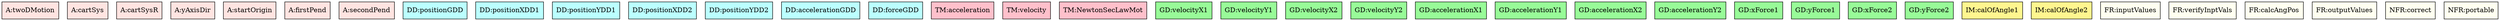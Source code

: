 digraph avsall {


	twoDMotion	[shape=box, color=black, style=filled, fillcolor=mistyrose, label="A:twoDMotion"];
	cartSys	[shape=box, color=black, style=filled, fillcolor=mistyrose, label="A:cartSys"];
	cartSysR	[shape=box, color=black, style=filled, fillcolor=mistyrose, label="A:cartSysR"];
	yAxisDir	[shape=box, color=black, style=filled, fillcolor=mistyrose, label="A:yAxisDir"];
	startOrigin	[shape=box, color=black, style=filled, fillcolor=mistyrose, label="A:startOrigin"];
	firstPend	[shape=box, color=black, style=filled, fillcolor=mistyrose, label="A:firstPend"];
	secondPend	[shape=box, color=black, style=filled, fillcolor=mistyrose, label="A:secondPend"];

	subgraph A {
	rank="same"
	{twoDMotion, cartSys, cartSysR, yAxisDir, startOrigin, firstPend, secondPend}
	}

	velocity	[shape=box, color=black, style=filled, fillcolor=paleturquoise1, label="DD:positionGDD"];
	p_x1	[shape=box, color=black, style=filled, fillcolor=paleturquoise1, label="DD:positionXDD1"];
	p_y1	[shape=box, color=black, style=filled, fillcolor=paleturquoise1, label="DD:positionYDD1"];
	p_x2	[shape=box, color=black, style=filled, fillcolor=paleturquoise1, label="DD:positionXDD2"];
	p_y2	[shape=box, color=black, style=filled, fillcolor=paleturquoise1, label="DD:positionYDD2"];
	acceleration	[shape=box, color=black, style=filled, fillcolor=paleturquoise1, label="DD:accelerationGDD"];
	force	[shape=box, color=black, style=filled, fillcolor=paleturquoise1, label="DD:forceGDD"];

	subgraph DD {
	rank="same"
	{velocity, p_x1, p_y1, p_x2, p_y2, acceleration, force}
	}

	accelerationTM	[shape=box, color=black, style=filled, fillcolor=pink, label="TM:acceleration"];
	velocityTM	[shape=box, color=black, style=filled, fillcolor=pink, label="TM:velocity"];
	newtonSL	[shape=box, color=black, style=filled, fillcolor=pink, label="TM:NewtonSecLawMot"];

	subgraph TM {
	rank="same"
	{accelerationTM, velocityTM, newtonSL}
	}

	v_x1	[shape=box, color=black, style=filled, fillcolor=palegreen, label="GD:velocityX1"];
	v_y1	[shape=box, color=black, style=filled, fillcolor=palegreen, label="GD:velocityY1"];
	v_x2	[shape=box, color=black, style=filled, fillcolor=palegreen, label="GD:velocityX2"];
	v_y2	[shape=box, color=black, style=filled, fillcolor=palegreen, label="GD:velocityY2"];
	a_x1	[shape=box, color=black, style=filled, fillcolor=palegreen, label="GD:accelerationX1"];
	a_y1	[shape=box, color=black, style=filled, fillcolor=palegreen, label="GD:accelerationY1"];
	a_x2	[shape=box, color=black, style=filled, fillcolor=palegreen, label="GD:accelerationX2"];
	a_y2	[shape=box, color=black, style=filled, fillcolor=palegreen, label="GD:accelerationY2"];
	xForce1	[shape=box, color=black, style=filled, fillcolor=palegreen, label="GD:xForce1"];
	yForce1	[shape=box, color=black, style=filled, fillcolor=palegreen, label="GD:yForce1"];
	xForce2	[shape=box, color=black, style=filled, fillcolor=palegreen, label="GD:xForce2"];
	yForce2	[shape=box, color=black, style=filled, fillcolor=palegreen, label="GD:yForce2"];

	subgraph GD {
	rank="same"
	{v_x1, v_y1, v_x2, v_y2, a_x1, a_y1, a_x2, a_y2, xForce1, yForce1, xForce2, yForce2}
	}

	angleerationIM1	[shape=box, color=black, style=filled, fillcolor=khaki1, label="IM:calOfAngle1"];
	angleerationIM2	[shape=box, color=black, style=filled, fillcolor=khaki1, label="IM:calOfAngle2"];

	subgraph IM {
	rank="same"
	{angleerationIM1, angleerationIM2}
	}

	inputValues	[shape=box, color=black, style=filled, fillcolor=ivory, label="FR:inputValues"];
	verifyInptVals	[shape=box, color=black, style=filled, fillcolor=ivory, label="FR:verifyInptVals"];
	calcAngPos	[shape=box, color=black, style=filled, fillcolor=ivory, label="FR:calcAngPos"];
	outputValues	[shape=box, color=black, style=filled, fillcolor=ivory, label="FR:outputValues"];
	correct	[shape=box, color=black, style=filled, fillcolor=ivory, label="NFR:correct"];
	portable	[shape=box, color=black, style=filled, fillcolor=ivory, label="NFR:portable"];

	subgraph FR {
	rank="same"
	{inputValues, verifyInptVals, calcAngPos, outputValues, correct, portable}
	}

}
